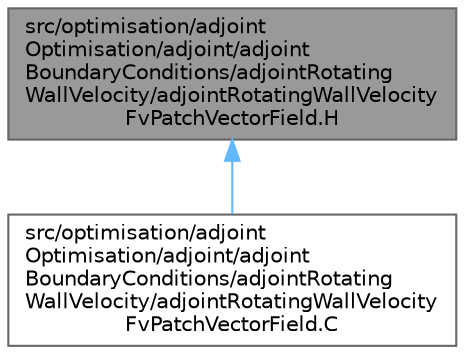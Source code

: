 digraph "src/optimisation/adjointOptimisation/adjoint/adjointBoundaryConditions/adjointRotatingWallVelocity/adjointRotatingWallVelocityFvPatchVectorField.H"
{
 // LATEX_PDF_SIZE
  bgcolor="transparent";
  edge [fontname=Helvetica,fontsize=10,labelfontname=Helvetica,labelfontsize=10];
  node [fontname=Helvetica,fontsize=10,shape=box,height=0.2,width=0.4];
  Node1 [id="Node000001",label="src/optimisation/adjoint\lOptimisation/adjoint/adjoint\lBoundaryConditions/adjointRotating\lWallVelocity/adjointRotatingWallVelocity\lFvPatchVectorField.H",height=0.2,width=0.4,color="gray40", fillcolor="grey60", style="filled", fontcolor="black",tooltip=" "];
  Node1 -> Node2 [id="edge1_Node000001_Node000002",dir="back",color="steelblue1",style="solid",tooltip=" "];
  Node2 [id="Node000002",label="src/optimisation/adjoint\lOptimisation/adjoint/adjoint\lBoundaryConditions/adjointRotating\lWallVelocity/adjointRotatingWallVelocity\lFvPatchVectorField.C",height=0.2,width=0.4,color="grey40", fillcolor="white", style="filled",URL="$adjointRotatingWallVelocityFvPatchVectorField_8C.html",tooltip=" "];
}
